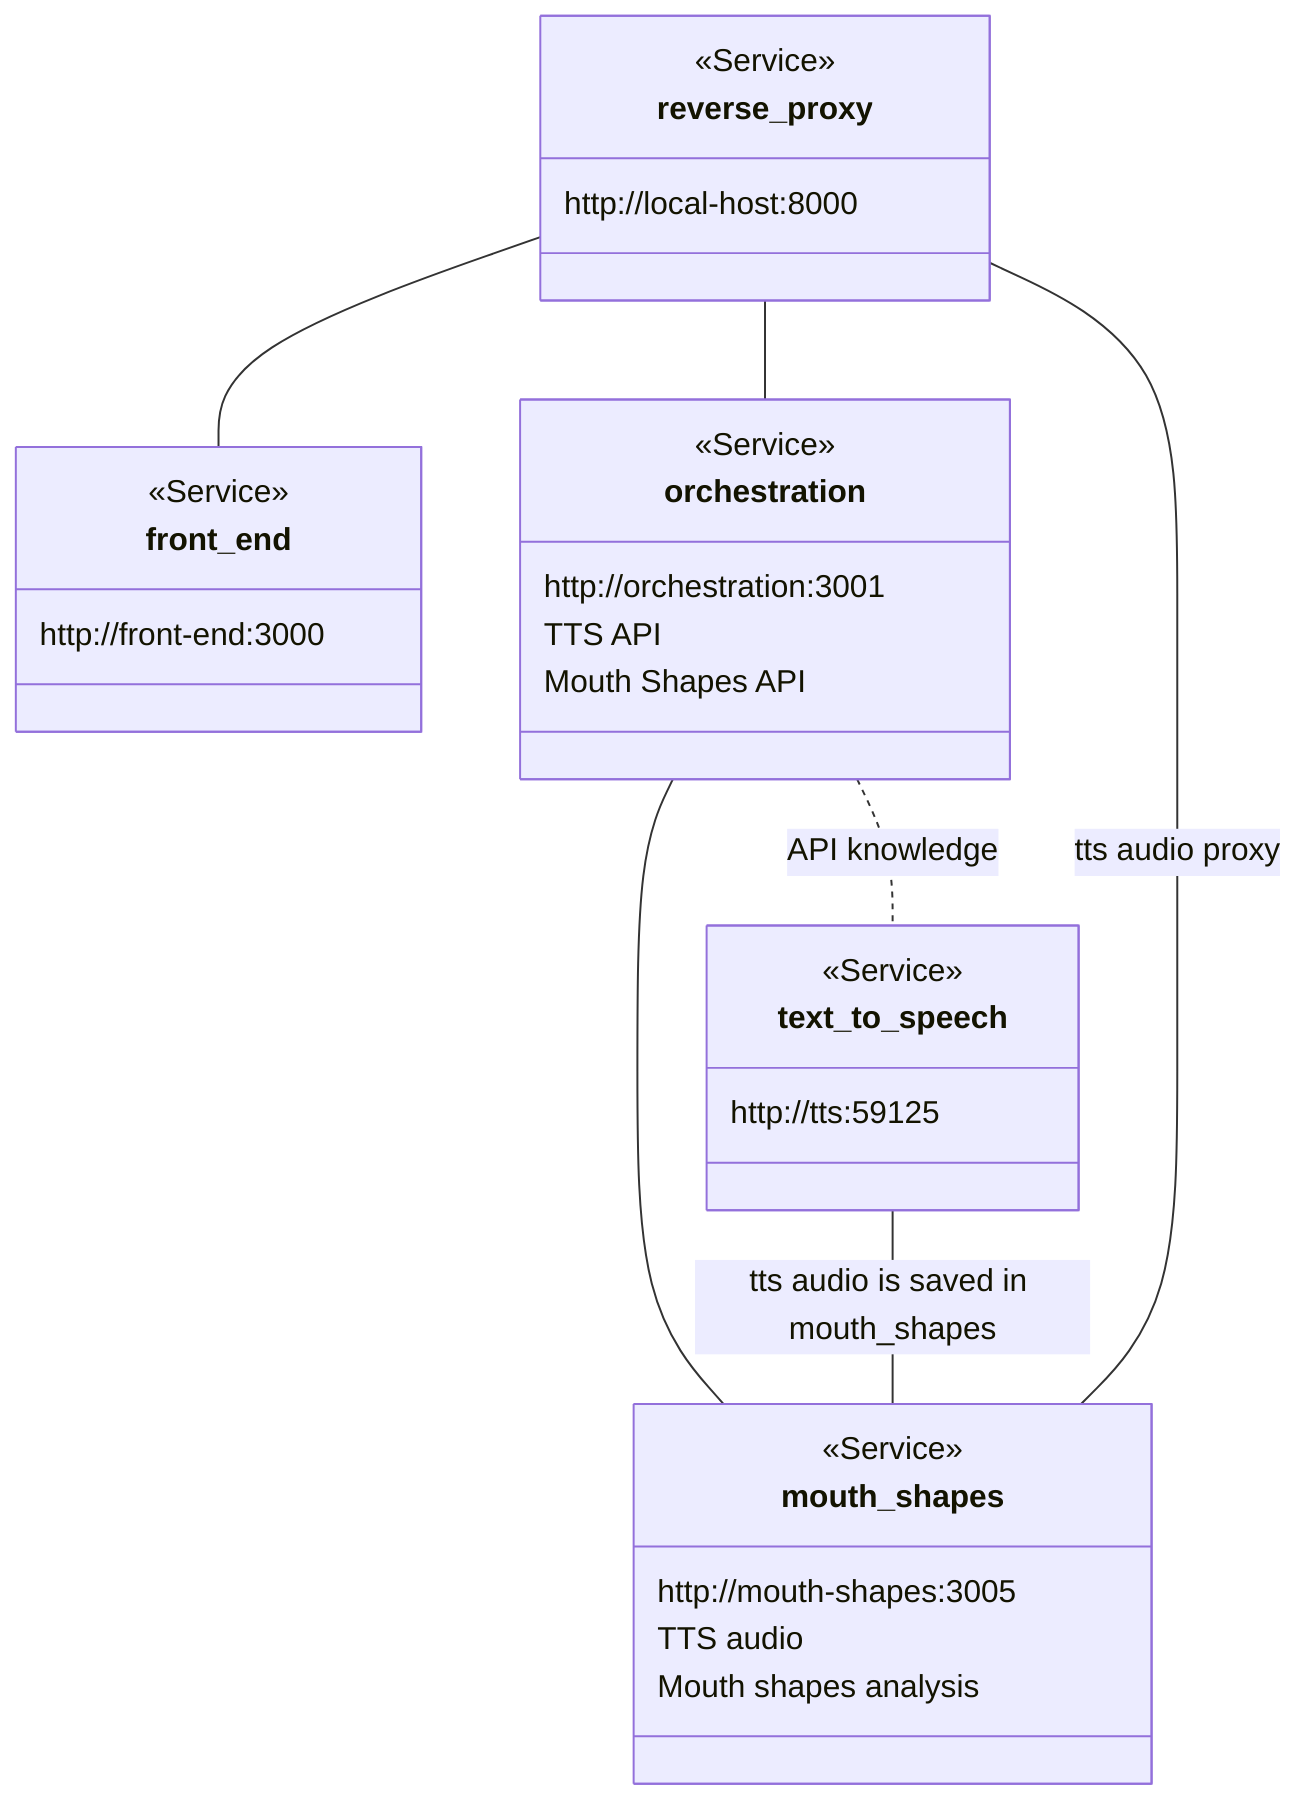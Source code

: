classDiagram
    class reverse_proxy {
        <<Service>> 
        http://local-host:8000
    }
    class front_end {
        <<Service>>
        http://front-end:3000 
    }
    class orchestration {
        <<Service>>
        http://orchestration:3001
        TTS API
        Mouth Shapes API
    }
    class mouth_shapes {
        <<Service>>
        http://mouth-shapes:3005
        TTS audio
        Mouth shapes analysis
    }
    class text_to_speech {
        <<Service>>
        http://tts:59125
    }
    reverse_proxy -- front_end
    reverse_proxy -- orchestration
    orchestration -- mouth_shapes
    orchestration .. text_to_speech: API knowledge
    text_to_speech -- mouth_shapes: tts audio is saved in mouth_shapes
    mouth_shapes -- reverse_proxy: tts audio proxy
